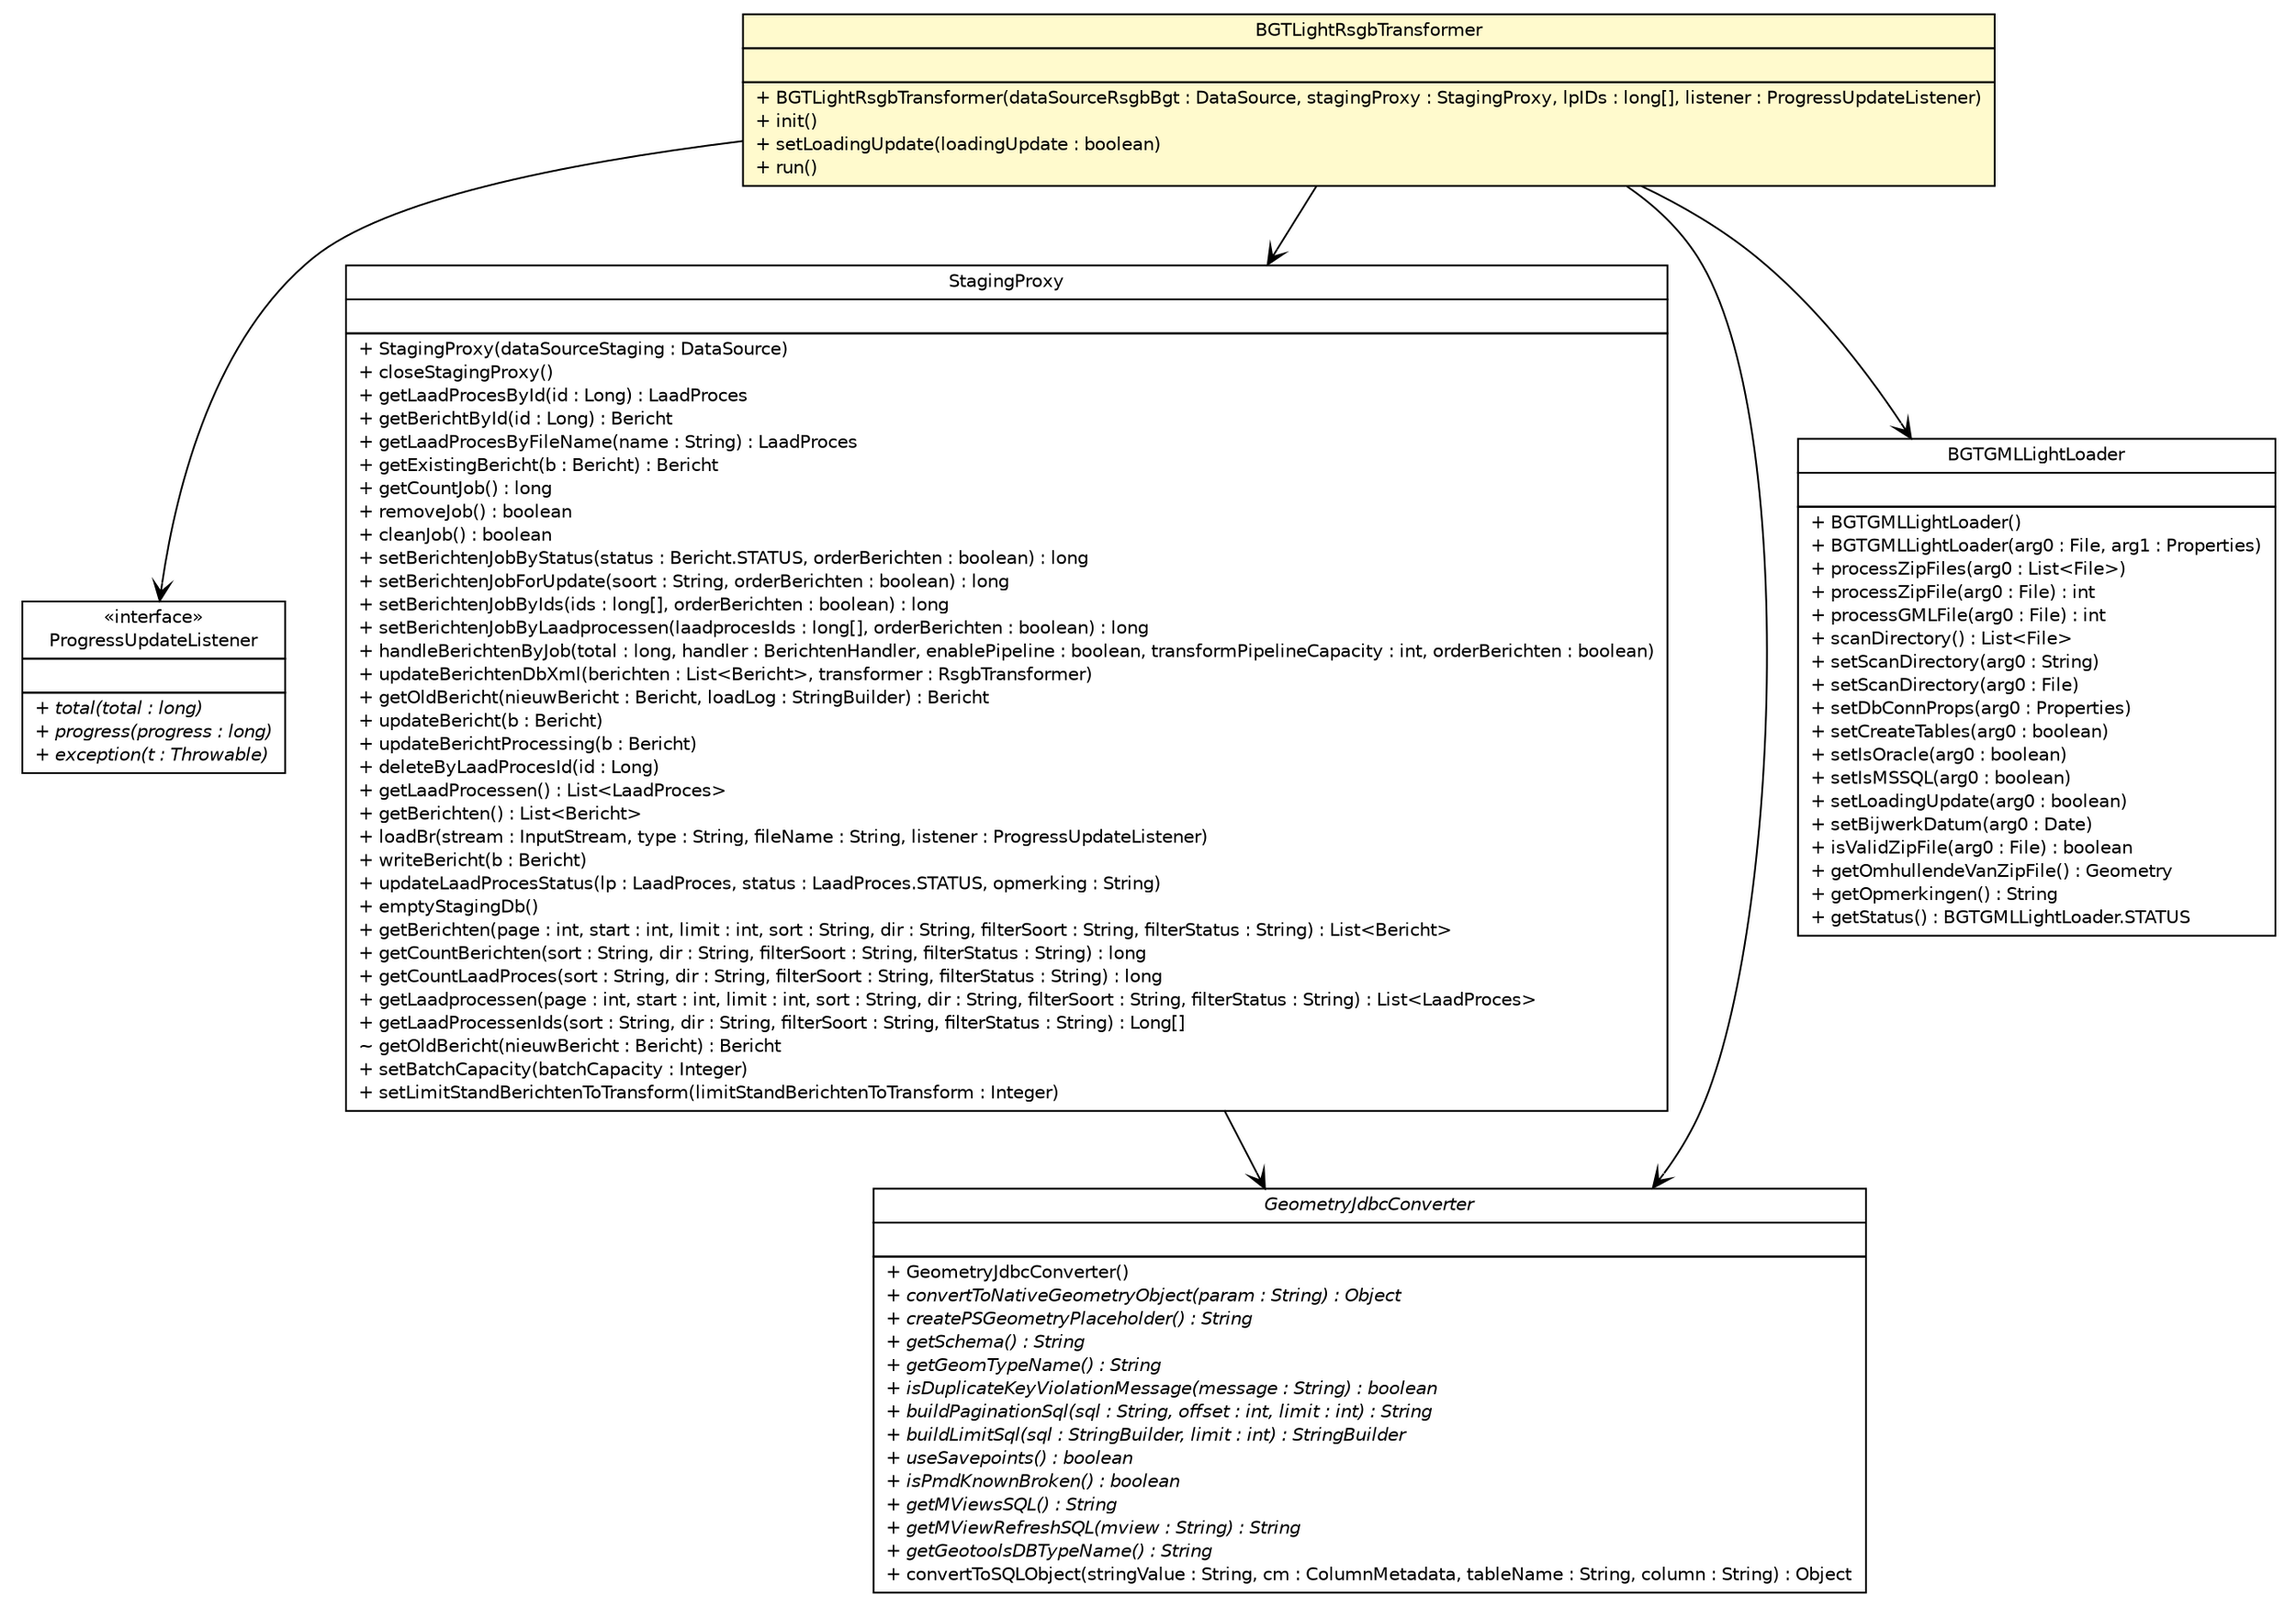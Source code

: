 #!/usr/local/bin/dot
#
# Class diagram 
# Generated by UMLGraph version R5_6-24-gf6e263 (http://www.umlgraph.org/)
#

digraph G {
	edge [fontname="Helvetica",fontsize=10,labelfontname="Helvetica",labelfontsize=10];
	node [fontname="Helvetica",fontsize=10,shape=plaintext];
	nodesep=0.25;
	ranksep=0.5;
	// nl.b3p.brmo.loader.util.BGTLightRsgbTransformer
	c645 [label=<<table title="nl.b3p.brmo.loader.util.BGTLightRsgbTransformer" border="0" cellborder="1" cellspacing="0" cellpadding="2" port="p" bgcolor="lemonChiffon" href="./BGTLightRsgbTransformer.html">
		<tr><td><table border="0" cellspacing="0" cellpadding="1">
<tr><td align="center" balign="center"> BGTLightRsgbTransformer </td></tr>
		</table></td></tr>
		<tr><td><table border="0" cellspacing="0" cellpadding="1">
<tr><td align="left" balign="left">  </td></tr>
		</table></td></tr>
		<tr><td><table border="0" cellspacing="0" cellpadding="1">
<tr><td align="left" balign="left"> + BGTLightRsgbTransformer(dataSourceRsgbBgt : DataSource, stagingProxy : StagingProxy, lpIDs : long[], listener : ProgressUpdateListener) </td></tr>
<tr><td align="left" balign="left"> + init() </td></tr>
<tr><td align="left" balign="left"> + setLoadingUpdate(loadingUpdate : boolean) </td></tr>
<tr><td align="left" balign="left"> + run() </td></tr>
		</table></td></tr>
		</table>>, URL="./BGTLightRsgbTransformer.html", fontname="Helvetica", fontcolor="black", fontsize=10.0];
	// nl.b3p.brmo.loader.ProgressUpdateListener
	c651 [label=<<table title="nl.b3p.brmo.loader.ProgressUpdateListener" border="0" cellborder="1" cellspacing="0" cellpadding="2" port="p" href="../ProgressUpdateListener.html">
		<tr><td><table border="0" cellspacing="0" cellpadding="1">
<tr><td align="center" balign="center"> &#171;interface&#187; </td></tr>
<tr><td align="center" balign="center"> ProgressUpdateListener </td></tr>
		</table></td></tr>
		<tr><td><table border="0" cellspacing="0" cellpadding="1">
<tr><td align="left" balign="left">  </td></tr>
		</table></td></tr>
		<tr><td><table border="0" cellspacing="0" cellpadding="1">
<tr><td align="left" balign="left"><font face="Helvetica-Oblique" point-size="10.0"> + total(total : long) </font></td></tr>
<tr><td align="left" balign="left"><font face="Helvetica-Oblique" point-size="10.0"> + progress(progress : long) </font></td></tr>
<tr><td align="left" balign="left"><font face="Helvetica-Oblique" point-size="10.0"> + exception(t : Throwable) </font></td></tr>
		</table></td></tr>
		</table>>, URL="../ProgressUpdateListener.html", fontname="Helvetica", fontcolor="black", fontsize=10.0];
	// nl.b3p.brmo.loader.StagingProxy
	c652 [label=<<table title="nl.b3p.brmo.loader.StagingProxy" border="0" cellborder="1" cellspacing="0" cellpadding="2" port="p" href="../StagingProxy.html">
		<tr><td><table border="0" cellspacing="0" cellpadding="1">
<tr><td align="center" balign="center"> StagingProxy </td></tr>
		</table></td></tr>
		<tr><td><table border="0" cellspacing="0" cellpadding="1">
<tr><td align="left" balign="left">  </td></tr>
		</table></td></tr>
		<tr><td><table border="0" cellspacing="0" cellpadding="1">
<tr><td align="left" balign="left"> + StagingProxy(dataSourceStaging : DataSource) </td></tr>
<tr><td align="left" balign="left"> + closeStagingProxy() </td></tr>
<tr><td align="left" balign="left"> + getLaadProcesById(id : Long) : LaadProces </td></tr>
<tr><td align="left" balign="left"> + getBerichtById(id : Long) : Bericht </td></tr>
<tr><td align="left" balign="left"> + getLaadProcesByFileName(name : String) : LaadProces </td></tr>
<tr><td align="left" balign="left"> + getExistingBericht(b : Bericht) : Bericht </td></tr>
<tr><td align="left" balign="left"> + getCountJob() : long </td></tr>
<tr><td align="left" balign="left"> + removeJob() : boolean </td></tr>
<tr><td align="left" balign="left"> + cleanJob() : boolean </td></tr>
<tr><td align="left" balign="left"> + setBerichtenJobByStatus(status : Bericht.STATUS, orderBerichten : boolean) : long </td></tr>
<tr><td align="left" balign="left"> + setBerichtenJobForUpdate(soort : String, orderBerichten : boolean) : long </td></tr>
<tr><td align="left" balign="left"> + setBerichtenJobByIds(ids : long[], orderBerichten : boolean) : long </td></tr>
<tr><td align="left" balign="left"> + setBerichtenJobByLaadprocessen(laadprocesIds : long[], orderBerichten : boolean) : long </td></tr>
<tr><td align="left" balign="left"> + handleBerichtenByJob(total : long, handler : BerichtenHandler, enablePipeline : boolean, transformPipelineCapacity : int, orderBerichten : boolean) </td></tr>
<tr><td align="left" balign="left"> + updateBerichtenDbXml(berichten : List&lt;Bericht&gt;, transformer : RsgbTransformer) </td></tr>
<tr><td align="left" balign="left"> + getOldBericht(nieuwBericht : Bericht, loadLog : StringBuilder) : Bericht </td></tr>
<tr><td align="left" balign="left"> + updateBericht(b : Bericht) </td></tr>
<tr><td align="left" balign="left"> + updateBerichtProcessing(b : Bericht) </td></tr>
<tr><td align="left" balign="left"> + deleteByLaadProcesId(id : Long) </td></tr>
<tr><td align="left" balign="left"> + getLaadProcessen() : List&lt;LaadProces&gt; </td></tr>
<tr><td align="left" balign="left"> + getBerichten() : List&lt;Bericht&gt; </td></tr>
<tr><td align="left" balign="left"> + loadBr(stream : InputStream, type : String, fileName : String, listener : ProgressUpdateListener) </td></tr>
<tr><td align="left" balign="left"> + writeBericht(b : Bericht) </td></tr>
<tr><td align="left" balign="left"> + updateLaadProcesStatus(lp : LaadProces, status : LaadProces.STATUS, opmerking : String) </td></tr>
<tr><td align="left" balign="left"> + emptyStagingDb() </td></tr>
<tr><td align="left" balign="left"> + getBerichten(page : int, start : int, limit : int, sort : String, dir : String, filterSoort : String, filterStatus : String) : List&lt;Bericht&gt; </td></tr>
<tr><td align="left" balign="left"> + getCountBerichten(sort : String, dir : String, filterSoort : String, filterStatus : String) : long </td></tr>
<tr><td align="left" balign="left"> + getCountLaadProces(sort : String, dir : String, filterSoort : String, filterStatus : String) : long </td></tr>
<tr><td align="left" balign="left"> + getLaadprocessen(page : int, start : int, limit : int, sort : String, dir : String, filterSoort : String, filterStatus : String) : List&lt;LaadProces&gt; </td></tr>
<tr><td align="left" balign="left"> + getLaadProcessenIds(sort : String, dir : String, filterSoort : String, filterStatus : String) : Long[] </td></tr>
<tr><td align="left" balign="left"> ~ getOldBericht(nieuwBericht : Bericht) : Bericht </td></tr>
<tr><td align="left" balign="left"> + setBatchCapacity(batchCapacity : Integer) </td></tr>
<tr><td align="left" balign="left"> + setLimitStandBerichtenToTransform(limitStandBerichtenToTransform : Integer) </td></tr>
		</table></td></tr>
		</table>>, URL="../StagingProxy.html", fontname="Helvetica", fontcolor="black", fontsize=10.0];
	// nl.b3p.brmo.loader.jdbc.GeometryJdbcConverter
	c671 [label=<<table title="nl.b3p.brmo.loader.jdbc.GeometryJdbcConverter" border="0" cellborder="1" cellspacing="0" cellpadding="2" port="p" href="../jdbc/GeometryJdbcConverter.html">
		<tr><td><table border="0" cellspacing="0" cellpadding="1">
<tr><td align="center" balign="center"><font face="Helvetica-Oblique"> GeometryJdbcConverter </font></td></tr>
		</table></td></tr>
		<tr><td><table border="0" cellspacing="0" cellpadding="1">
<tr><td align="left" balign="left">  </td></tr>
		</table></td></tr>
		<tr><td><table border="0" cellspacing="0" cellpadding="1">
<tr><td align="left" balign="left"> + GeometryJdbcConverter() </td></tr>
<tr><td align="left" balign="left"><font face="Helvetica-Oblique" point-size="10.0"> + convertToNativeGeometryObject(param : String) : Object </font></td></tr>
<tr><td align="left" balign="left"><font face="Helvetica-Oblique" point-size="10.0"> + createPSGeometryPlaceholder() : String </font></td></tr>
<tr><td align="left" balign="left"><font face="Helvetica-Oblique" point-size="10.0"> + getSchema() : String </font></td></tr>
<tr><td align="left" balign="left"><font face="Helvetica-Oblique" point-size="10.0"> + getGeomTypeName() : String </font></td></tr>
<tr><td align="left" balign="left"><font face="Helvetica-Oblique" point-size="10.0"> + isDuplicateKeyViolationMessage(message : String) : boolean </font></td></tr>
<tr><td align="left" balign="left"><font face="Helvetica-Oblique" point-size="10.0"> + buildPaginationSql(sql : String, offset : int, limit : int) : String </font></td></tr>
<tr><td align="left" balign="left"><font face="Helvetica-Oblique" point-size="10.0"> + buildLimitSql(sql : StringBuilder, limit : int) : StringBuilder </font></td></tr>
<tr><td align="left" balign="left"><font face="Helvetica-Oblique" point-size="10.0"> + useSavepoints() : boolean </font></td></tr>
<tr><td align="left" balign="left"><font face="Helvetica-Oblique" point-size="10.0"> + isPmdKnownBroken() : boolean </font></td></tr>
<tr><td align="left" balign="left"><font face="Helvetica-Oblique" point-size="10.0"> + getMViewsSQL() : String </font></td></tr>
<tr><td align="left" balign="left"><font face="Helvetica-Oblique" point-size="10.0"> + getMViewRefreshSQL(mview : String) : String </font></td></tr>
<tr><td align="left" balign="left"><font face="Helvetica-Oblique" point-size="10.0"> + getGeotoolsDBTypeName() : String </font></td></tr>
<tr><td align="left" balign="left"> + convertToSQLObject(stringValue : String, cm : ColumnMetadata, tableName : String, column : String) : Object </td></tr>
		</table></td></tr>
		</table>>, URL="../jdbc/GeometryJdbcConverter.html", fontname="Helvetica", fontcolor="black", fontsize=10.0];
	// nl.b3p.brmo.loader.util.BGTLightRsgbTransformer NAVASSOC nl.b3p.brmo.loader.StagingProxy
	c645:p -> c652:p [taillabel="", label="", headlabel="", fontname="Helvetica", fontcolor="black", fontsize=10.0, color="black", arrowhead=open];
	// nl.b3p.brmo.loader.util.BGTLightRsgbTransformer NAVASSOC nl.b3p.brmo.loader.ProgressUpdateListener
	c645:p -> c651:p [taillabel="", label="", headlabel="", fontname="Helvetica", fontcolor="black", fontsize=10.0, color="black", arrowhead=open];
	// nl.b3p.brmo.loader.util.BGTLightRsgbTransformer NAVASSOC nl.b3p.brmo.loader.jdbc.GeometryJdbcConverter
	c645:p -> c671:p [taillabel="", label="", headlabel="", fontname="Helvetica", fontcolor="black", fontsize=10.0, color="black", arrowhead=open];
	// nl.b3p.brmo.loader.util.BGTLightRsgbTransformer NAVASSOC nl.b3p.brmo.loader.gml.BGTGMLLightLoader
	c645:p -> c684:p [taillabel="", label="", headlabel="", fontname="Helvetica", fontcolor="black", fontsize=10.0, color="black", arrowhead=open];
	// nl.b3p.brmo.loader.StagingProxy NAVASSOC nl.b3p.brmo.loader.jdbc.GeometryJdbcConverter
	c652:p -> c671:p [taillabel="", label="", headlabel="", fontname="Helvetica", fontcolor="black", fontsize=10.0, color="black", arrowhead=open];
	// nl.b3p.brmo.loader.gml.BGTGMLLightLoader
	c684 [label=<<table title="nl.b3p.brmo.loader.gml.BGTGMLLightLoader" border="0" cellborder="1" cellspacing="0" cellpadding="2" port="p">
		<tr><td><table border="0" cellspacing="0" cellpadding="1">
<tr><td align="center" balign="center"> BGTGMLLightLoader </td></tr>
		</table></td></tr>
		<tr><td><table border="0" cellspacing="0" cellpadding="1">
<tr><td align="left" balign="left">  </td></tr>
		</table></td></tr>
		<tr><td><table border="0" cellspacing="0" cellpadding="1">
<tr><td align="left" balign="left"> + BGTGMLLightLoader() </td></tr>
<tr><td align="left" balign="left"> + BGTGMLLightLoader(arg0 : File, arg1 : Properties) </td></tr>
<tr><td align="left" balign="left"> + processZipFiles(arg0 : List&lt;File&gt;) </td></tr>
<tr><td align="left" balign="left"> + processZipFile(arg0 : File) : int </td></tr>
<tr><td align="left" balign="left"> + processGMLFile(arg0 : File) : int </td></tr>
<tr><td align="left" balign="left"> + scanDirectory() : List&lt;File&gt; </td></tr>
<tr><td align="left" balign="left"> + setScanDirectory(arg0 : String) </td></tr>
<tr><td align="left" balign="left"> + setScanDirectory(arg0 : File) </td></tr>
<tr><td align="left" balign="left"> + setDbConnProps(arg0 : Properties) </td></tr>
<tr><td align="left" balign="left"> + setCreateTables(arg0 : boolean) </td></tr>
<tr><td align="left" balign="left"> + setIsOracle(arg0 : boolean) </td></tr>
<tr><td align="left" balign="left"> + setIsMSSQL(arg0 : boolean) </td></tr>
<tr><td align="left" balign="left"> + setLoadingUpdate(arg0 : boolean) </td></tr>
<tr><td align="left" balign="left"> + setBijwerkDatum(arg0 : Date) </td></tr>
<tr><td align="left" balign="left"> + isValidZipFile(arg0 : File) : boolean </td></tr>
<tr><td align="left" balign="left"> + getOmhullendeVanZipFile() : Geometry </td></tr>
<tr><td align="left" balign="left"> + getOpmerkingen() : String </td></tr>
<tr><td align="left" balign="left"> + getStatus() : BGTGMLLightLoader.STATUS </td></tr>
		</table></td></tr>
		</table>>, URL="null", fontname="Helvetica", fontcolor="black", fontsize=10.0];
}

